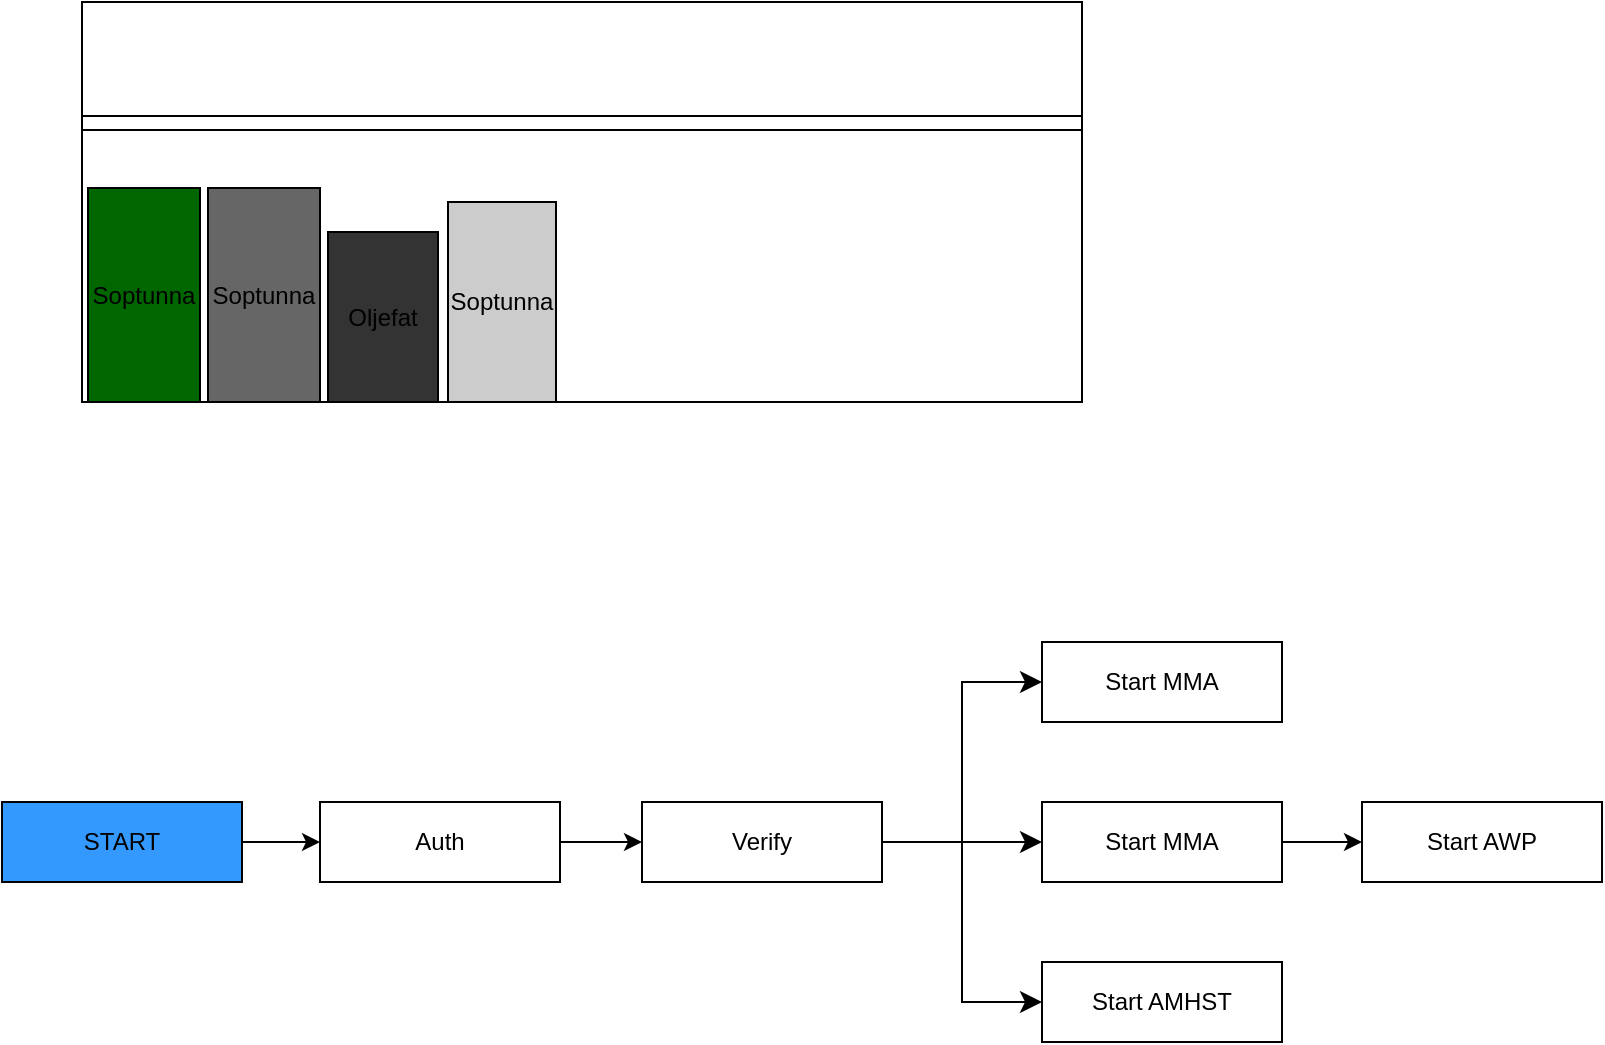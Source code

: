 <mxfile version="24.7.16">
  <diagram name="Sida-1" id="Avd2UuJ078-vsjvyL1Ew">
    <mxGraphModel dx="1400" dy="759" grid="1" gridSize="10" guides="1" tooltips="1" connect="1" arrows="1" fold="1" page="1" pageScale="1" pageWidth="827" pageHeight="1169" math="0" shadow="0">
      <root>
        <mxCell id="0" />
        <mxCell id="1" parent="0" />
        <mxCell id="B51JoAVoWB4f_Y3xYSjh-1" value="" style="rounded=0;whiteSpace=wrap;html=1;" vertex="1" parent="1">
          <mxGeometry x="120" y="160" width="500" height="200" as="geometry" />
        </mxCell>
        <mxCell id="B51JoAVoWB4f_Y3xYSjh-2" value="Soptunna" style="rounded=0;whiteSpace=wrap;html=1;fillColor=#006600;" vertex="1" parent="1">
          <mxGeometry x="123" y="253" width="56" height="107" as="geometry" />
        </mxCell>
        <mxCell id="B51JoAVoWB4f_Y3xYSjh-3" value="Oljefat" style="rounded=0;whiteSpace=wrap;html=1;fillColor=#333333;" vertex="1" parent="1">
          <mxGeometry x="243" y="275" width="55" height="85" as="geometry" />
        </mxCell>
        <mxCell id="B51JoAVoWB4f_Y3xYSjh-4" value="Soptunna" style="rounded=0;whiteSpace=wrap;html=1;fillColor=#CCCCCC;gradientColor=none;glass=0;shadow=0;labelBackgroundColor=none;" vertex="1" parent="1">
          <mxGeometry x="303" y="260" width="54" height="100" as="geometry" />
        </mxCell>
        <mxCell id="B51JoAVoWB4f_Y3xYSjh-5" value="Soptunna" style="rounded=0;whiteSpace=wrap;html=1;fillColor=#666666;" vertex="1" parent="1">
          <mxGeometry x="183" y="253" width="56" height="107" as="geometry" />
        </mxCell>
        <mxCell id="B51JoAVoWB4f_Y3xYSjh-6" value="" style="rounded=0;whiteSpace=wrap;html=1;" vertex="1" parent="1">
          <mxGeometry x="120" y="217" width="500" height="7" as="geometry" />
        </mxCell>
        <mxCell id="B51JoAVoWB4f_Y3xYSjh-7" value="START" style="rounded=0;whiteSpace=wrap;html=1;fillColor=#3399FF;" vertex="1" parent="1">
          <mxGeometry x="80" y="560" width="120" height="40" as="geometry" />
        </mxCell>
        <mxCell id="B51JoAVoWB4f_Y3xYSjh-8" value="Auth" style="rounded=0;whiteSpace=wrap;html=1;" vertex="1" parent="1">
          <mxGeometry x="239" y="560" width="120" height="40" as="geometry" />
        </mxCell>
        <mxCell id="B51JoAVoWB4f_Y3xYSjh-9" value="Start MMA" style="rounded=0;whiteSpace=wrap;html=1;" vertex="1" parent="1">
          <mxGeometry x="600" y="480" width="120" height="40" as="geometry" />
        </mxCell>
        <mxCell id="B51JoAVoWB4f_Y3xYSjh-10" value="" style="endArrow=classic;html=1;rounded=0;exitX=1;exitY=0.5;exitDx=0;exitDy=0;" edge="1" parent="1" source="B51JoAVoWB4f_Y3xYSjh-7" target="B51JoAVoWB4f_Y3xYSjh-8">
          <mxGeometry width="50" height="50" relative="1" as="geometry">
            <mxPoint x="340" y="610" as="sourcePoint" />
            <mxPoint x="390" y="560" as="targetPoint" />
          </mxGeometry>
        </mxCell>
        <mxCell id="B51JoAVoWB4f_Y3xYSjh-13" value="" style="endArrow=classic;html=1;rounded=0;entryX=0;entryY=0.5;entryDx=0;entryDy=0;exitX=1;exitY=0.5;exitDx=0;exitDy=0;" edge="1" parent="1" source="B51JoAVoWB4f_Y3xYSjh-8" target="B51JoAVoWB4f_Y3xYSjh-12">
          <mxGeometry width="50" height="50" relative="1" as="geometry">
            <mxPoint x="359" y="500" as="sourcePoint" />
            <mxPoint x="560" y="500" as="targetPoint" />
          </mxGeometry>
        </mxCell>
        <mxCell id="B51JoAVoWB4f_Y3xYSjh-12" value="Verify" style="rounded=0;whiteSpace=wrap;html=1;" vertex="1" parent="1">
          <mxGeometry x="400" y="560" width="120" height="40" as="geometry" />
        </mxCell>
        <mxCell id="B51JoAVoWB4f_Y3xYSjh-14" value="Start MMA" style="rounded=0;whiteSpace=wrap;html=1;" vertex="1" parent="1">
          <mxGeometry x="600" y="560" width="120" height="40" as="geometry" />
        </mxCell>
        <mxCell id="B51JoAVoWB4f_Y3xYSjh-17" value="" style="edgeStyle=elbowEdgeStyle;elbow=horizontal;endArrow=classic;html=1;curved=0;rounded=0;endSize=8;startSize=8;exitX=1;exitY=0.5;exitDx=0;exitDy=0;entryX=0;entryY=0.5;entryDx=0;entryDy=0;" edge="1" parent="1" source="B51JoAVoWB4f_Y3xYSjh-12" target="B51JoAVoWB4f_Y3xYSjh-18">
          <mxGeometry width="50" height="50" relative="1" as="geometry">
            <mxPoint x="540" y="680" as="sourcePoint" />
            <mxPoint x="590" y="630" as="targetPoint" />
          </mxGeometry>
        </mxCell>
        <mxCell id="B51JoAVoWB4f_Y3xYSjh-18" value="Start AMHST" style="rounded=0;whiteSpace=wrap;html=1;" vertex="1" parent="1">
          <mxGeometry x="600" y="640" width="120" height="40" as="geometry" />
        </mxCell>
        <mxCell id="B51JoAVoWB4f_Y3xYSjh-19" value="" style="edgeStyle=elbowEdgeStyle;elbow=horizontal;endArrow=classic;html=1;curved=0;rounded=0;endSize=8;startSize=8;exitX=1;exitY=0.5;exitDx=0;exitDy=0;entryX=0;entryY=0.5;entryDx=0;entryDy=0;" edge="1" parent="1" source="B51JoAVoWB4f_Y3xYSjh-12" target="B51JoAVoWB4f_Y3xYSjh-14">
          <mxGeometry width="50" height="50" relative="1" as="geometry">
            <mxPoint x="530" y="510" as="sourcePoint" />
            <mxPoint x="610" y="670" as="targetPoint" />
          </mxGeometry>
        </mxCell>
        <mxCell id="B51JoAVoWB4f_Y3xYSjh-20" value="" style="edgeStyle=elbowEdgeStyle;elbow=horizontal;endArrow=classic;html=1;curved=0;rounded=0;endSize=8;startSize=8;exitX=1;exitY=0.5;exitDx=0;exitDy=0;entryX=0;entryY=0.5;entryDx=0;entryDy=0;" edge="1" parent="1" source="B51JoAVoWB4f_Y3xYSjh-12" target="B51JoAVoWB4f_Y3xYSjh-9">
          <mxGeometry width="50" height="50" relative="1" as="geometry">
            <mxPoint x="500" y="500" as="sourcePoint" />
            <mxPoint x="550" y="450" as="targetPoint" />
          </mxGeometry>
        </mxCell>
        <mxCell id="B51JoAVoWB4f_Y3xYSjh-21" value="Start AWP" style="rounded=0;whiteSpace=wrap;html=1;" vertex="1" parent="1">
          <mxGeometry x="760" y="560" width="120" height="40" as="geometry" />
        </mxCell>
        <mxCell id="B51JoAVoWB4f_Y3xYSjh-22" value="" style="endArrow=classic;html=1;rounded=0;entryX=0;entryY=0.5;entryDx=0;entryDy=0;exitX=1;exitY=0.5;exitDx=0;exitDy=0;" edge="1" parent="1" source="B51JoAVoWB4f_Y3xYSjh-14" target="B51JoAVoWB4f_Y3xYSjh-21">
          <mxGeometry width="50" height="50" relative="1" as="geometry">
            <mxPoint x="369" y="590" as="sourcePoint" />
            <mxPoint x="410" y="590" as="targetPoint" />
          </mxGeometry>
        </mxCell>
      </root>
    </mxGraphModel>
  </diagram>
</mxfile>
